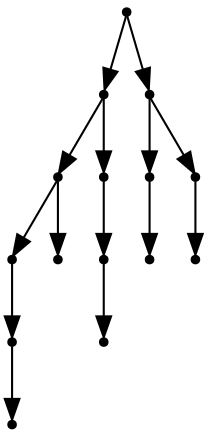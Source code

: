digraph {
  14 [shape=point];
  8 [shape=point];
  4 [shape=point];
  2 [shape=point];
  1 [shape=point];
  0 [shape=point];
  3 [shape=point];
  7 [shape=point];
  6 [shape=point];
  5 [shape=point];
  13 [shape=point];
  10 [shape=point];
  9 [shape=point];
  12 [shape=point];
  11 [shape=point];
14 -> 8;
8 -> 4;
4 -> 2;
2 -> 1;
1 -> 0;
4 -> 3;
8 -> 7;
7 -> 6;
6 -> 5;
14 -> 13;
13 -> 10;
10 -> 9;
13 -> 12;
12 -> 11;
}
